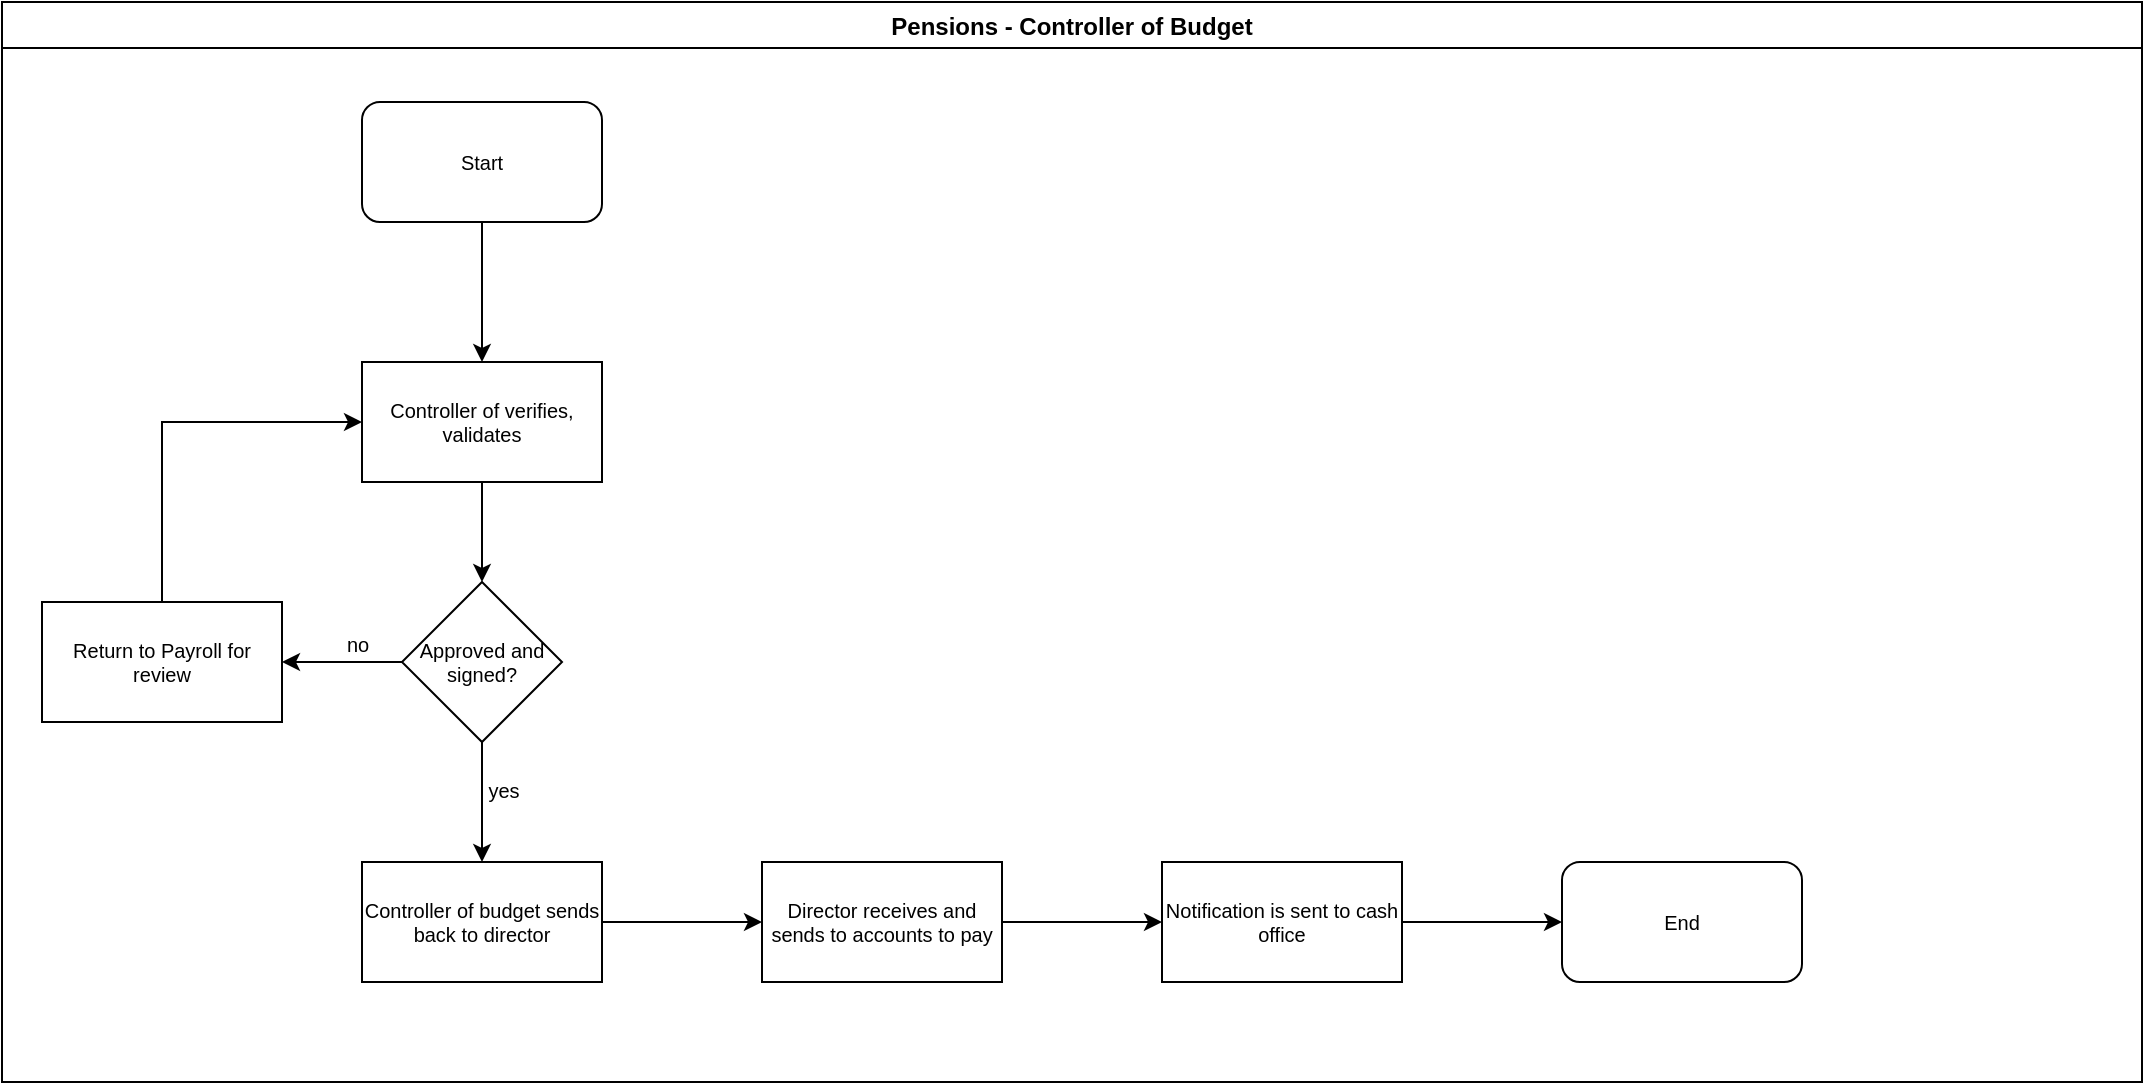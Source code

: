 <mxfile version="13.6.9" type="github">
  <diagram id="VmHdKOCHIBxl1oifBbPt" name="Page-1">
    <mxGraphModel dx="910" dy="487" grid="1" gridSize="10" guides="1" tooltips="1" connect="1" arrows="1" fold="1" page="1" pageScale="1" pageWidth="1169" pageHeight="827" math="0" shadow="0">
      <root>
        <mxCell id="0" />
        <mxCell id="1" parent="0" />
        <mxCell id="lYT4x0qV3o0OyzlUkW0a-1" value="Pensions - Controller of Budget" style="swimlane;" parent="1" vertex="1">
          <mxGeometry x="50" y="30" width="1070" height="540" as="geometry" />
        </mxCell>
        <mxCell id="lYT4x0qV3o0OyzlUkW0a-2" value="Start" style="rounded=1;whiteSpace=wrap;html=1;fontSize=10;" parent="lYT4x0qV3o0OyzlUkW0a-1" vertex="1">
          <mxGeometry x="180" y="50" width="120" height="60" as="geometry" />
        </mxCell>
        <mxCell id="lYT4x0qV3o0OyzlUkW0a-3" value="Controller of verifies, validates" style="rounded=0;whiteSpace=wrap;html=1;fontSize=10;" parent="lYT4x0qV3o0OyzlUkW0a-1" vertex="1">
          <mxGeometry x="180" y="180" width="120" height="60" as="geometry" />
        </mxCell>
        <mxCell id="lYT4x0qV3o0OyzlUkW0a-5" value="" style="edgeStyle=orthogonalEdgeStyle;rounded=0;orthogonalLoop=1;jettySize=auto;html=1;entryX=0.5;entryY=0;entryDx=0;entryDy=0;" parent="lYT4x0qV3o0OyzlUkW0a-1" source="lYT4x0qV3o0OyzlUkW0a-2" target="lYT4x0qV3o0OyzlUkW0a-3" edge="1">
          <mxGeometry relative="1" as="geometry">
            <mxPoint x="240" y="190" as="targetPoint" />
          </mxGeometry>
        </mxCell>
        <mxCell id="lYT4x0qV3o0OyzlUkW0a-12" value="End" style="rounded=1;whiteSpace=wrap;html=1;fontSize=10;" parent="lYT4x0qV3o0OyzlUkW0a-1" vertex="1">
          <mxGeometry x="780" y="430" width="120" height="60" as="geometry" />
        </mxCell>
        <mxCell id="lYT4x0qV3o0OyzlUkW0a-6" value="Controller of budget sends back to director" style="whiteSpace=wrap;html=1;rounded=0;fontSize=10;" parent="lYT4x0qV3o0OyzlUkW0a-1" vertex="1">
          <mxGeometry x="180" y="430" width="120" height="60" as="geometry" />
        </mxCell>
        <mxCell id="lYT4x0qV3o0OyzlUkW0a-8" value="Director receives and sends to accounts to pay" style="whiteSpace=wrap;html=1;rounded=0;fontSize=10;" parent="lYT4x0qV3o0OyzlUkW0a-1" vertex="1">
          <mxGeometry x="380" y="430" width="120" height="60" as="geometry" />
        </mxCell>
        <mxCell id="lYT4x0qV3o0OyzlUkW0a-9" value="" style="edgeStyle=orthogonalEdgeStyle;rounded=0;orthogonalLoop=1;jettySize=auto;html=1;" parent="lYT4x0qV3o0OyzlUkW0a-1" source="lYT4x0qV3o0OyzlUkW0a-6" target="lYT4x0qV3o0OyzlUkW0a-8" edge="1">
          <mxGeometry relative="1" as="geometry" />
        </mxCell>
        <mxCell id="lYT4x0qV3o0OyzlUkW0a-14" value="" style="edgeStyle=orthogonalEdgeStyle;rounded=0;orthogonalLoop=1;jettySize=auto;html=1;fontSize=10;entryX=0;entryY=0.5;entryDx=0;entryDy=0;" parent="lYT4x0qV3o0OyzlUkW0a-1" source="lYT4x0qV3o0OyzlUkW0a-10" target="lYT4x0qV3o0OyzlUkW0a-12" edge="1">
          <mxGeometry relative="1" as="geometry">
            <mxPoint x="790" y="460" as="targetPoint" />
          </mxGeometry>
        </mxCell>
        <mxCell id="lYT4x0qV3o0OyzlUkW0a-10" value="Notification is sent to cash office" style="whiteSpace=wrap;html=1;rounded=0;fontSize=10;" parent="lYT4x0qV3o0OyzlUkW0a-1" vertex="1">
          <mxGeometry x="580" y="430" width="120" height="60" as="geometry" />
        </mxCell>
        <mxCell id="lYT4x0qV3o0OyzlUkW0a-11" value="" style="edgeStyle=orthogonalEdgeStyle;rounded=0;orthogonalLoop=1;jettySize=auto;html=1;fontSize=10;" parent="lYT4x0qV3o0OyzlUkW0a-1" source="lYT4x0qV3o0OyzlUkW0a-8" target="lYT4x0qV3o0OyzlUkW0a-10" edge="1">
          <mxGeometry relative="1" as="geometry" />
        </mxCell>
        <mxCell id="UgP8E6Dm7-5DjdF6nIDl-1" value="Approved and signed?" style="rhombus;whiteSpace=wrap;html=1;rounded=0;fontSize=10;" vertex="1" parent="lYT4x0qV3o0OyzlUkW0a-1">
          <mxGeometry x="200" y="290" width="80" height="80" as="geometry" />
        </mxCell>
        <mxCell id="UgP8E6Dm7-5DjdF6nIDl-2" value="" style="edgeStyle=orthogonalEdgeStyle;rounded=0;orthogonalLoop=1;jettySize=auto;html=1;fontSize=10;" edge="1" parent="lYT4x0qV3o0OyzlUkW0a-1" source="lYT4x0qV3o0OyzlUkW0a-3" target="UgP8E6Dm7-5DjdF6nIDl-1">
          <mxGeometry relative="1" as="geometry" />
        </mxCell>
        <mxCell id="UgP8E6Dm7-5DjdF6nIDl-4" value="" style="edgeStyle=orthogonalEdgeStyle;rounded=0;orthogonalLoop=1;jettySize=auto;html=1;fontSize=10;entryX=0.5;entryY=0;entryDx=0;entryDy=0;" edge="1" parent="lYT4x0qV3o0OyzlUkW0a-1" source="UgP8E6Dm7-5DjdF6nIDl-1" target="lYT4x0qV3o0OyzlUkW0a-6">
          <mxGeometry relative="1" as="geometry">
            <mxPoint x="240" y="450" as="targetPoint" />
          </mxGeometry>
        </mxCell>
        <mxCell id="UgP8E6Dm7-5DjdF6nIDl-5" value="yes" style="text;html=1;strokeColor=none;fillColor=none;align=center;verticalAlign=middle;whiteSpace=wrap;rounded=0;fontSize=10;" vertex="1" parent="lYT4x0qV3o0OyzlUkW0a-1">
          <mxGeometry x="231" y="384" width="40" height="20" as="geometry" />
        </mxCell>
        <mxCell id="UgP8E6Dm7-5DjdF6nIDl-8" value="no" style="text;html=1;strokeColor=none;fillColor=none;align=center;verticalAlign=middle;whiteSpace=wrap;rounded=0;fontSize=10;" vertex="1" parent="lYT4x0qV3o0OyzlUkW0a-1">
          <mxGeometry x="158" y="311" width="40" height="20" as="geometry" />
        </mxCell>
        <mxCell id="UgP8E6Dm7-5DjdF6nIDl-10" value="" style="edgeStyle=orthogonalEdgeStyle;rounded=0;orthogonalLoop=1;jettySize=auto;html=1;fontSize=10;entryX=0;entryY=0.5;entryDx=0;entryDy=0;" edge="1" parent="1" source="UgP8E6Dm7-5DjdF6nIDl-6" target="lYT4x0qV3o0OyzlUkW0a-3">
          <mxGeometry relative="1" as="geometry">
            <mxPoint x="130" y="260" as="targetPoint" />
            <Array as="points">
              <mxPoint x="130" y="240" />
            </Array>
          </mxGeometry>
        </mxCell>
        <mxCell id="UgP8E6Dm7-5DjdF6nIDl-6" value="Return to Payroll for review" style="whiteSpace=wrap;html=1;rounded=0;fontSize=10;" vertex="1" parent="1">
          <mxGeometry x="70" y="330" width="120" height="60" as="geometry" />
        </mxCell>
        <mxCell id="UgP8E6Dm7-5DjdF6nIDl-7" value="" style="edgeStyle=orthogonalEdgeStyle;rounded=0;orthogonalLoop=1;jettySize=auto;html=1;fontSize=10;" edge="1" parent="1" source="UgP8E6Dm7-5DjdF6nIDl-1" target="UgP8E6Dm7-5DjdF6nIDl-6">
          <mxGeometry relative="1" as="geometry" />
        </mxCell>
      </root>
    </mxGraphModel>
  </diagram>
</mxfile>
